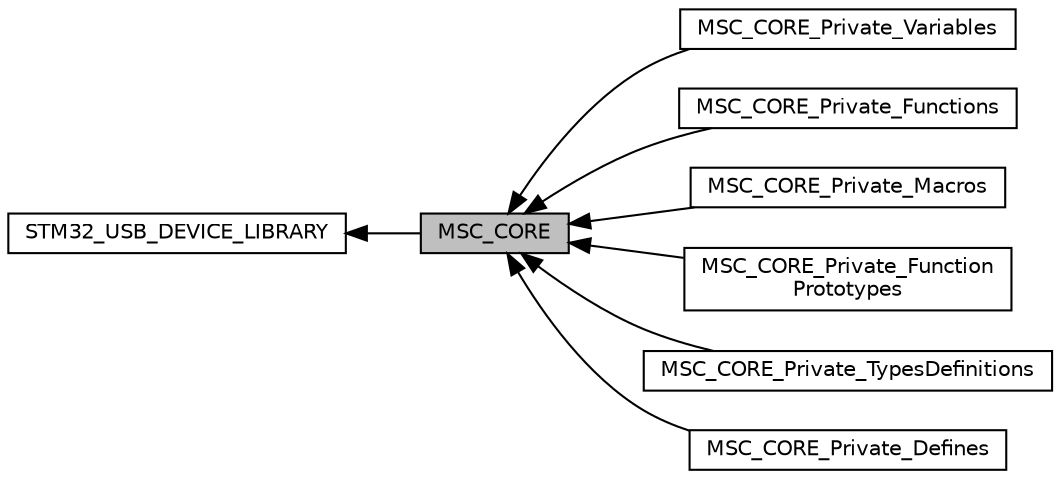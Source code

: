 digraph "MSC_CORE"
{
  edge [fontname="Helvetica",fontsize="10",labelfontname="Helvetica",labelfontsize="10"];
  node [fontname="Helvetica",fontsize="10",shape=record];
  rankdir=LR;
  Node1 [label="STM32_USB_DEVICE_LIBRARY",height=0.2,width=0.4,color="black", fillcolor="white", style="filled",URL="$group___s_t_m32___u_s_b___d_e_v_i_c_e___l_i_b_r_a_r_y.html"];
  Node6 [label="MSC_CORE_Private_Variables",height=0.2,width=0.4,color="black", fillcolor="white", style="filled",URL="$group___m_s_c___c_o_r_e___private___variables.html"];
  Node7 [label="MSC_CORE_Private_Functions",height=0.2,width=0.4,color="black", fillcolor="white", style="filled",URL="$group___m_s_c___c_o_r_e___private___functions.html"];
  Node4 [label="MSC_CORE_Private_Macros",height=0.2,width=0.4,color="black", fillcolor="white", style="filled",URL="$group___m_s_c___c_o_r_e___private___macros.html"];
  Node5 [label="MSC_CORE_Private_Function\lPrototypes",height=0.2,width=0.4,color="black", fillcolor="white", style="filled",URL="$group___m_s_c___c_o_r_e___private___function_prototypes.html"];
  Node0 [label="MSC_CORE",height=0.2,width=0.4,color="black", fillcolor="grey75", style="filled", fontcolor="black"];
  Node2 [label="MSC_CORE_Private_TypesDefinitions",height=0.2,width=0.4,color="black", fillcolor="white", style="filled",URL="$group___m_s_c___c_o_r_e___private___types_definitions.html"];
  Node3 [label="MSC_CORE_Private_Defines",height=0.2,width=0.4,color="black", fillcolor="white", style="filled",URL="$group___m_s_c___c_o_r_e___private___defines.html"];
  Node1->Node0 [shape=plaintext, dir="back", style="solid"];
  Node0->Node2 [shape=plaintext, dir="back", style="solid"];
  Node0->Node3 [shape=plaintext, dir="back", style="solid"];
  Node0->Node4 [shape=plaintext, dir="back", style="solid"];
  Node0->Node5 [shape=plaintext, dir="back", style="solid"];
  Node0->Node6 [shape=plaintext, dir="back", style="solid"];
  Node0->Node7 [shape=plaintext, dir="back", style="solid"];
}
